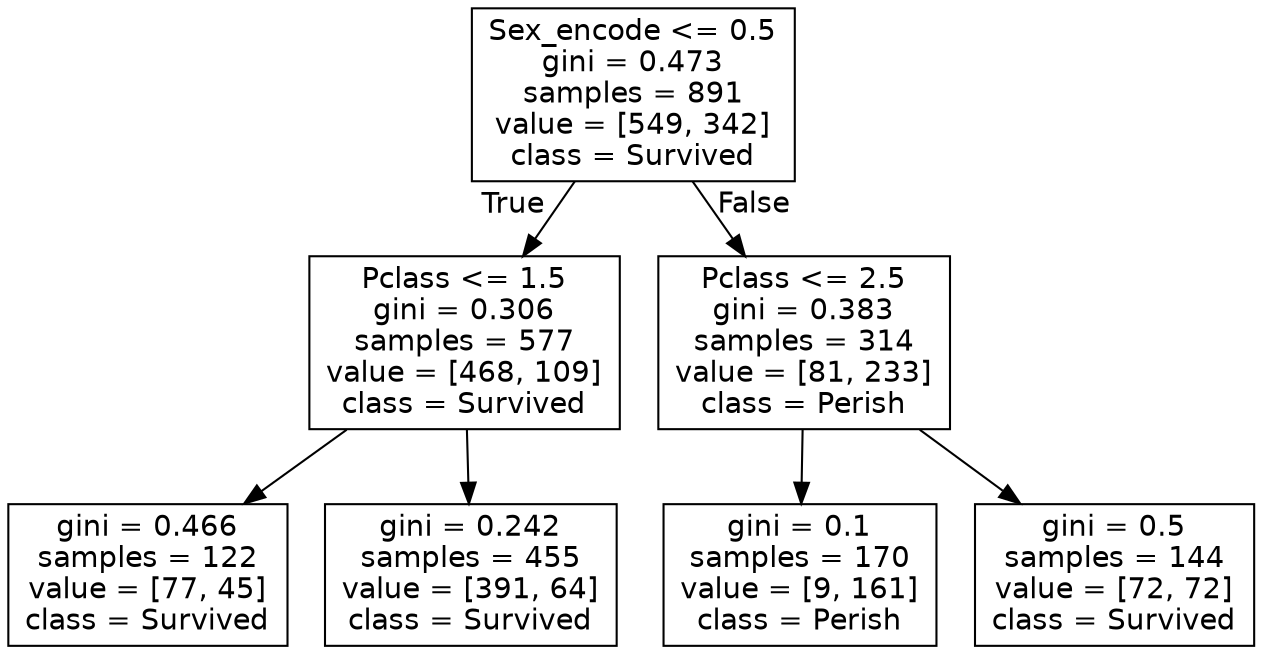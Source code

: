 digraph Tree {
node [shape=box, fontname="helvetica"] ;
edge [fontname="helvetica"] ;
0 [label="Sex_encode <= 0.5\ngini = 0.473\nsamples = 891\nvalue = [549, 342]\nclass = Survived"] ;
1 [label="Pclass <= 1.5\ngini = 0.306\nsamples = 577\nvalue = [468, 109]\nclass = Survived"] ;
0 -> 1 [labeldistance=2.5, labelangle=45, headlabel="True"] ;
2 [label="gini = 0.466\nsamples = 122\nvalue = [77, 45]\nclass = Survived"] ;
1 -> 2 ;
3 [label="gini = 0.242\nsamples = 455\nvalue = [391, 64]\nclass = Survived"] ;
1 -> 3 ;
4 [label="Pclass <= 2.5\ngini = 0.383\nsamples = 314\nvalue = [81, 233]\nclass = Perish"] ;
0 -> 4 [labeldistance=2.5, labelangle=-45, headlabel="False"] ;
5 [label="gini = 0.1\nsamples = 170\nvalue = [9, 161]\nclass = Perish"] ;
4 -> 5 ;
6 [label="gini = 0.5\nsamples = 144\nvalue = [72, 72]\nclass = Survived"] ;
4 -> 6 ;
}